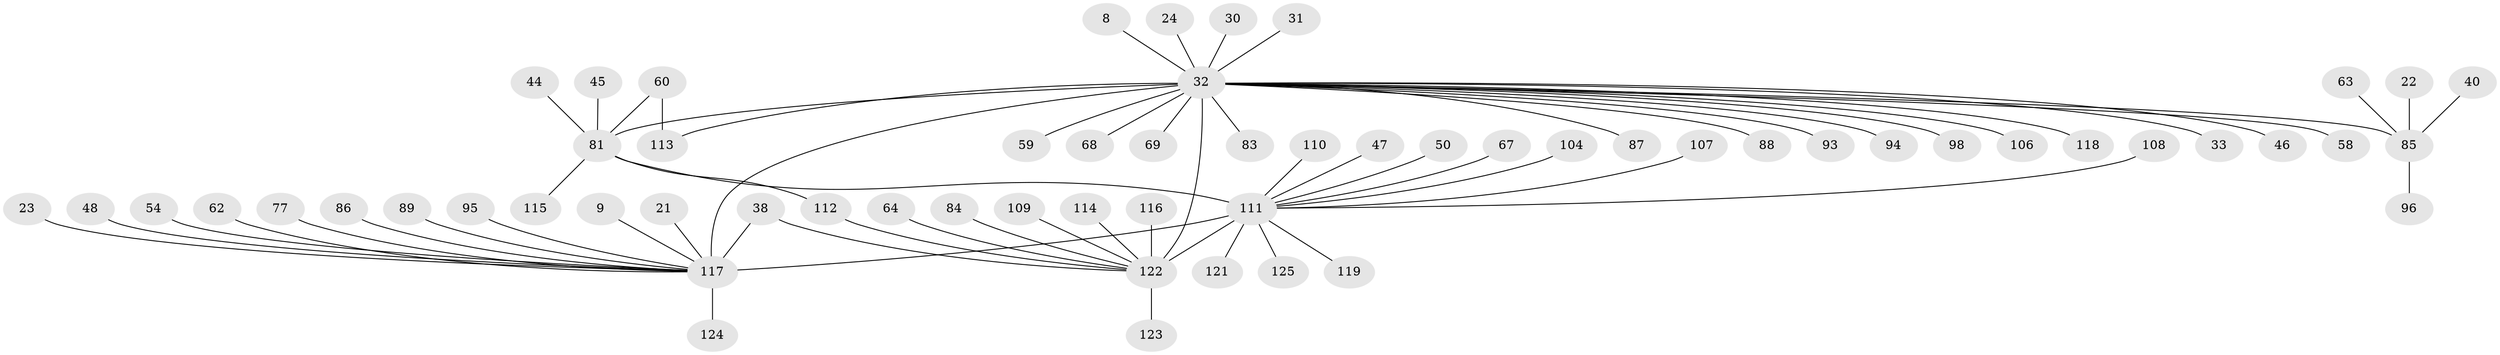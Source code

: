 // original degree distribution, {17: 0.016, 5: 0.024, 13: 0.008, 8: 0.024, 7: 0.024, 4: 0.072, 1: 0.528, 2: 0.224, 6: 0.008, 3: 0.072}
// Generated by graph-tools (version 1.1) at 2025/47/03/09/25 04:47:33]
// undirected, 62 vertices, 66 edges
graph export_dot {
graph [start="1"]
  node [color=gray90,style=filled];
  8;
  9;
  21;
  22;
  23;
  24;
  30;
  31;
  32 [super="+3+28"];
  33;
  38 [super="+20"];
  40;
  44;
  45;
  46;
  47;
  48 [super="+17"];
  50;
  54;
  58;
  59;
  60 [super="+41"];
  62;
  63;
  64;
  67;
  68;
  69;
  77;
  81 [super="+56+76+10"];
  83;
  84;
  85 [super="+14"];
  86;
  87;
  88;
  89;
  93;
  94 [super="+36"];
  95;
  96;
  98;
  104;
  106;
  107;
  108 [super="+27"];
  109;
  110;
  111 [super="+105+92+97"];
  112 [super="+80"];
  113;
  114;
  115;
  116;
  117 [super="+103+101+4"];
  118 [super="+99"];
  119;
  121;
  122 [super="+43+18+91+120"];
  123;
  124;
  125;
  8 -- 32;
  9 -- 117;
  21 -- 117;
  22 -- 85;
  23 -- 117;
  24 -- 32;
  30 -- 32;
  31 -- 32;
  32 -- 85 [weight=2];
  32 -- 113 [weight=2];
  32 -- 122 [weight=6];
  32 -- 59;
  32 -- 93;
  32 -- 68;
  32 -- 69;
  32 -- 83;
  32 -- 87;
  32 -- 88;
  32 -- 33;
  32 -- 98;
  32 -- 106;
  32 -- 46;
  32 -- 58;
  32 -- 94;
  32 -- 118;
  32 -- 81 [weight=3];
  32 -- 117 [weight=4];
  38 -- 122;
  38 -- 117;
  40 -- 85;
  44 -- 81;
  45 -- 81;
  47 -- 111;
  48 -- 117;
  50 -- 111;
  54 -- 117;
  60 -- 113;
  60 -- 81;
  62 -- 117;
  63 -- 85;
  64 -- 122;
  67 -- 111;
  77 -- 117;
  81 -- 111 [weight=3];
  81 -- 112;
  81 -- 115;
  84 -- 122;
  85 -- 96;
  86 -- 117;
  89 -- 117;
  95 -- 117;
  104 -- 111;
  107 -- 111;
  108 -- 111;
  109 -- 122;
  110 -- 111;
  111 -- 119;
  111 -- 117 [weight=6];
  111 -- 121;
  111 -- 122;
  111 -- 125;
  112 -- 122;
  114 -- 122;
  116 -- 122;
  117 -- 124;
  122 -- 123;
}

